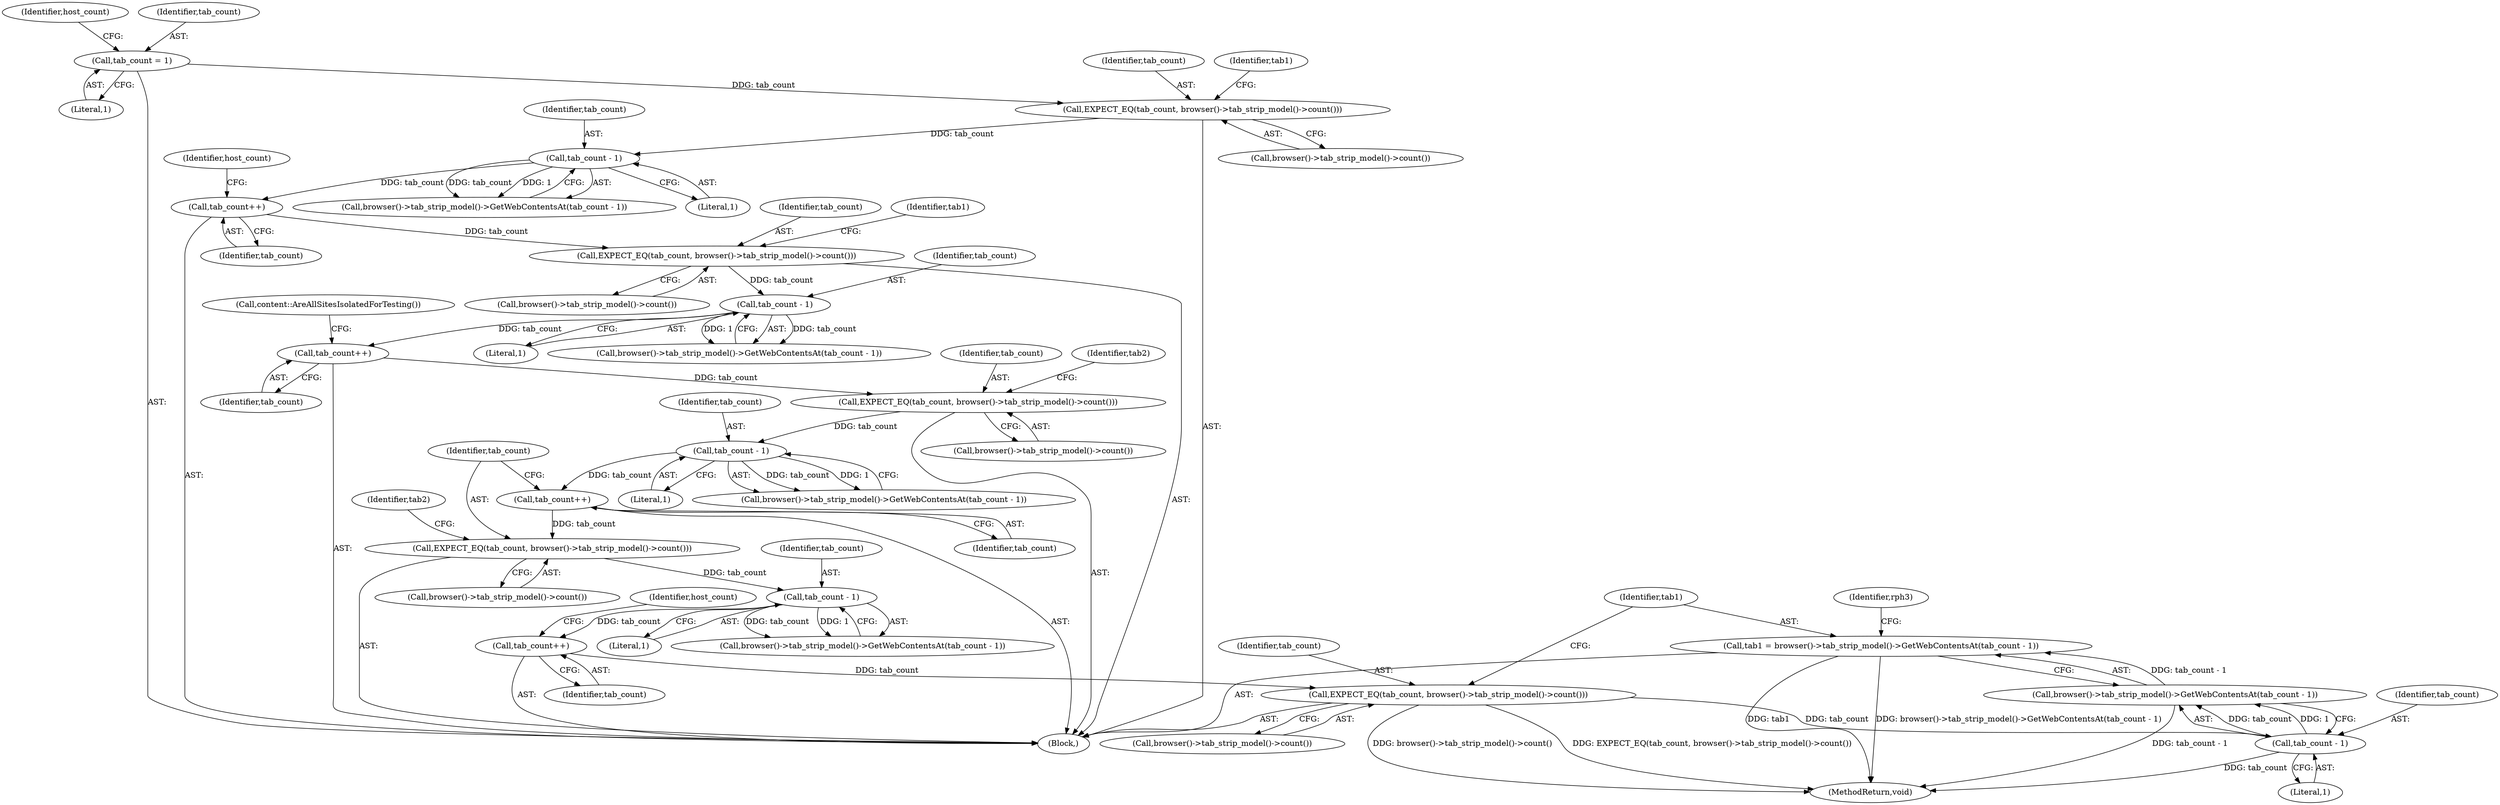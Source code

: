 digraph "0_Chrome_1f5ad409dbf5334523931df37598ea49e9849c87@pointer" {
"1000265" [label="(Call,tab1 = browser()->tab_strip_model()->GetWebContentsAt(tab_count - 1))"];
"1000267" [label="(Call,browser()->tab_strip_model()->GetWebContentsAt(tab_count - 1))"];
"1000268" [label="(Call,tab_count - 1)"];
"1000262" [label="(Call,EXPECT_EQ(tab_count, browser()->tab_strip_model()->count()))"];
"1000258" [label="(Call,tab_count++)"];
"1000239" [label="(Call,tab_count - 1)"];
"1000233" [label="(Call,EXPECT_EQ(tab_count, browser()->tab_strip_model()->count()))"];
"1000231" [label="(Call,tab_count++)"];
"1000207" [label="(Call,tab_count - 1)"];
"1000201" [label="(Call,EXPECT_EQ(tab_count, browser()->tab_strip_model()->count()))"];
"1000195" [label="(Call,tab_count++)"];
"1000174" [label="(Call,tab_count - 1)"];
"1000168" [label="(Call,EXPECT_EQ(tab_count, browser()->tab_strip_model()->count()))"];
"1000164" [label="(Call,tab_count++)"];
"1000146" [label="(Call,tab_count - 1)"];
"1000140" [label="(Call,EXPECT_EQ(tab_count, browser()->tab_strip_model()->count()))"];
"1000103" [label="(Call,tab_count = 1)"];
"1000268" [label="(Call,tab_count - 1)"];
"1000270" [label="(Literal,1)"];
"1000105" [label="(Literal,1)"];
"1000146" [label="(Call,tab_count - 1)"];
"1000203" [label="(Call,browser()->tab_strip_model()->count())"];
"1000145" [label="(Call,browser()->tab_strip_model()->GetWebContentsAt(tab_count - 1))"];
"1000286" [label="(MethodReturn,void)"];
"1000172" [label="(Identifier,tab1)"];
"1000241" [label="(Literal,1)"];
"1000140" [label="(Call,EXPECT_EQ(tab_count, browser()->tab_strip_model()->count()))"];
"1000165" [label="(Identifier,tab_count)"];
"1000232" [label="(Identifier,tab_count)"];
"1000240" [label="(Identifier,tab_count)"];
"1000209" [label="(Literal,1)"];
"1000142" [label="(Call,browser()->tab_strip_model()->count())"];
"1000235" [label="(Call,browser()->tab_strip_model()->count())"];
"1000265" [label="(Call,tab1 = browser()->tab_strip_model()->GetWebContentsAt(tab_count - 1))"];
"1000233" [label="(Call,EXPECT_EQ(tab_count, browser()->tab_strip_model()->count()))"];
"1000237" [label="(Identifier,tab2)"];
"1000170" [label="(Call,browser()->tab_strip_model()->count())"];
"1000258" [label="(Call,tab_count++)"];
"1000234" [label="(Identifier,tab_count)"];
"1000206" [label="(Call,browser()->tab_strip_model()->GetWebContentsAt(tab_count - 1))"];
"1000175" [label="(Identifier,tab_count)"];
"1000164" [label="(Call,tab_count++)"];
"1000168" [label="(Call,EXPECT_EQ(tab_count, browser()->tab_strip_model()->count()))"];
"1000269" [label="(Identifier,tab_count)"];
"1000176" [label="(Literal,1)"];
"1000144" [label="(Identifier,tab1)"];
"1000147" [label="(Identifier,tab_count)"];
"1000261" [label="(Identifier,host_count)"];
"1000167" [label="(Identifier,host_count)"];
"1000198" [label="(Call,content::AreAllSitesIsolatedForTesting())"];
"1000148" [label="(Literal,1)"];
"1000195" [label="(Call,tab_count++)"];
"1000108" [label="(Identifier,host_count)"];
"1000196" [label="(Identifier,tab_count)"];
"1000174" [label="(Call,tab_count - 1)"];
"1000208" [label="(Identifier,tab_count)"];
"1000263" [label="(Identifier,tab_count)"];
"1000259" [label="(Identifier,tab_count)"];
"1000267" [label="(Call,browser()->tab_strip_model()->GetWebContentsAt(tab_count - 1))"];
"1000169" [label="(Identifier,tab_count)"];
"1000238" [label="(Call,browser()->tab_strip_model()->GetWebContentsAt(tab_count - 1))"];
"1000231" [label="(Call,tab_count++)"];
"1000101" [label="(Block,)"];
"1000173" [label="(Call,browser()->tab_strip_model()->GetWebContentsAt(tab_count - 1))"];
"1000207" [label="(Call,tab_count - 1)"];
"1000239" [label="(Call,tab_count - 1)"];
"1000272" [label="(Identifier,rph3)"];
"1000264" [label="(Call,browser()->tab_strip_model()->count())"];
"1000205" [label="(Identifier,tab2)"];
"1000141" [label="(Identifier,tab_count)"];
"1000202" [label="(Identifier,tab_count)"];
"1000201" [label="(Call,EXPECT_EQ(tab_count, browser()->tab_strip_model()->count()))"];
"1000104" [label="(Identifier,tab_count)"];
"1000103" [label="(Call,tab_count = 1)"];
"1000262" [label="(Call,EXPECT_EQ(tab_count, browser()->tab_strip_model()->count()))"];
"1000266" [label="(Identifier,tab1)"];
"1000265" -> "1000101"  [label="AST: "];
"1000265" -> "1000267"  [label="CFG: "];
"1000266" -> "1000265"  [label="AST: "];
"1000267" -> "1000265"  [label="AST: "];
"1000272" -> "1000265"  [label="CFG: "];
"1000265" -> "1000286"  [label="DDG: browser()->tab_strip_model()->GetWebContentsAt(tab_count - 1)"];
"1000265" -> "1000286"  [label="DDG: tab1"];
"1000267" -> "1000265"  [label="DDG: tab_count - 1"];
"1000267" -> "1000268"  [label="CFG: "];
"1000268" -> "1000267"  [label="AST: "];
"1000267" -> "1000286"  [label="DDG: tab_count - 1"];
"1000268" -> "1000267"  [label="DDG: tab_count"];
"1000268" -> "1000267"  [label="DDG: 1"];
"1000268" -> "1000270"  [label="CFG: "];
"1000269" -> "1000268"  [label="AST: "];
"1000270" -> "1000268"  [label="AST: "];
"1000268" -> "1000286"  [label="DDG: tab_count"];
"1000262" -> "1000268"  [label="DDG: tab_count"];
"1000262" -> "1000101"  [label="AST: "];
"1000262" -> "1000264"  [label="CFG: "];
"1000263" -> "1000262"  [label="AST: "];
"1000264" -> "1000262"  [label="AST: "];
"1000266" -> "1000262"  [label="CFG: "];
"1000262" -> "1000286"  [label="DDG: browser()->tab_strip_model()->count()"];
"1000262" -> "1000286"  [label="DDG: EXPECT_EQ(tab_count, browser()->tab_strip_model()->count())"];
"1000258" -> "1000262"  [label="DDG: tab_count"];
"1000258" -> "1000101"  [label="AST: "];
"1000258" -> "1000259"  [label="CFG: "];
"1000259" -> "1000258"  [label="AST: "];
"1000261" -> "1000258"  [label="CFG: "];
"1000239" -> "1000258"  [label="DDG: tab_count"];
"1000239" -> "1000238"  [label="AST: "];
"1000239" -> "1000241"  [label="CFG: "];
"1000240" -> "1000239"  [label="AST: "];
"1000241" -> "1000239"  [label="AST: "];
"1000238" -> "1000239"  [label="CFG: "];
"1000239" -> "1000238"  [label="DDG: tab_count"];
"1000239" -> "1000238"  [label="DDG: 1"];
"1000233" -> "1000239"  [label="DDG: tab_count"];
"1000233" -> "1000101"  [label="AST: "];
"1000233" -> "1000235"  [label="CFG: "];
"1000234" -> "1000233"  [label="AST: "];
"1000235" -> "1000233"  [label="AST: "];
"1000237" -> "1000233"  [label="CFG: "];
"1000231" -> "1000233"  [label="DDG: tab_count"];
"1000231" -> "1000101"  [label="AST: "];
"1000231" -> "1000232"  [label="CFG: "];
"1000232" -> "1000231"  [label="AST: "];
"1000234" -> "1000231"  [label="CFG: "];
"1000207" -> "1000231"  [label="DDG: tab_count"];
"1000207" -> "1000206"  [label="AST: "];
"1000207" -> "1000209"  [label="CFG: "];
"1000208" -> "1000207"  [label="AST: "];
"1000209" -> "1000207"  [label="AST: "];
"1000206" -> "1000207"  [label="CFG: "];
"1000207" -> "1000206"  [label="DDG: tab_count"];
"1000207" -> "1000206"  [label="DDG: 1"];
"1000201" -> "1000207"  [label="DDG: tab_count"];
"1000201" -> "1000101"  [label="AST: "];
"1000201" -> "1000203"  [label="CFG: "];
"1000202" -> "1000201"  [label="AST: "];
"1000203" -> "1000201"  [label="AST: "];
"1000205" -> "1000201"  [label="CFG: "];
"1000195" -> "1000201"  [label="DDG: tab_count"];
"1000195" -> "1000101"  [label="AST: "];
"1000195" -> "1000196"  [label="CFG: "];
"1000196" -> "1000195"  [label="AST: "];
"1000198" -> "1000195"  [label="CFG: "];
"1000174" -> "1000195"  [label="DDG: tab_count"];
"1000174" -> "1000173"  [label="AST: "];
"1000174" -> "1000176"  [label="CFG: "];
"1000175" -> "1000174"  [label="AST: "];
"1000176" -> "1000174"  [label="AST: "];
"1000173" -> "1000174"  [label="CFG: "];
"1000174" -> "1000173"  [label="DDG: tab_count"];
"1000174" -> "1000173"  [label="DDG: 1"];
"1000168" -> "1000174"  [label="DDG: tab_count"];
"1000168" -> "1000101"  [label="AST: "];
"1000168" -> "1000170"  [label="CFG: "];
"1000169" -> "1000168"  [label="AST: "];
"1000170" -> "1000168"  [label="AST: "];
"1000172" -> "1000168"  [label="CFG: "];
"1000164" -> "1000168"  [label="DDG: tab_count"];
"1000164" -> "1000101"  [label="AST: "];
"1000164" -> "1000165"  [label="CFG: "];
"1000165" -> "1000164"  [label="AST: "];
"1000167" -> "1000164"  [label="CFG: "];
"1000146" -> "1000164"  [label="DDG: tab_count"];
"1000146" -> "1000145"  [label="AST: "];
"1000146" -> "1000148"  [label="CFG: "];
"1000147" -> "1000146"  [label="AST: "];
"1000148" -> "1000146"  [label="AST: "];
"1000145" -> "1000146"  [label="CFG: "];
"1000146" -> "1000145"  [label="DDG: tab_count"];
"1000146" -> "1000145"  [label="DDG: 1"];
"1000140" -> "1000146"  [label="DDG: tab_count"];
"1000140" -> "1000101"  [label="AST: "];
"1000140" -> "1000142"  [label="CFG: "];
"1000141" -> "1000140"  [label="AST: "];
"1000142" -> "1000140"  [label="AST: "];
"1000144" -> "1000140"  [label="CFG: "];
"1000103" -> "1000140"  [label="DDG: tab_count"];
"1000103" -> "1000101"  [label="AST: "];
"1000103" -> "1000105"  [label="CFG: "];
"1000104" -> "1000103"  [label="AST: "];
"1000105" -> "1000103"  [label="AST: "];
"1000108" -> "1000103"  [label="CFG: "];
}
